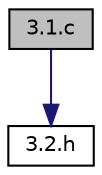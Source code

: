 digraph "3.1.c"
{
  edge [fontname="Helvetica",fontsize="10",labelfontname="Helvetica",labelfontsize="10"];
  node [fontname="Helvetica",fontsize="10",shape=record];
  Node1 [label="3.1.c",height=0.2,width=0.4,color="black", fillcolor="grey75", style="filled", fontcolor="black"];
  Node1 -> Node2 [color="midnightblue",fontsize="10",style="solid",fontname="Helvetica"];
  Node2 [label="3.2.h",height=0.2,width=0.4,color="black", fillcolor="white", style="filled",URL="$3_82_8h.html",tooltip="Este archivo es otro ejemplo (breve) "];
}
